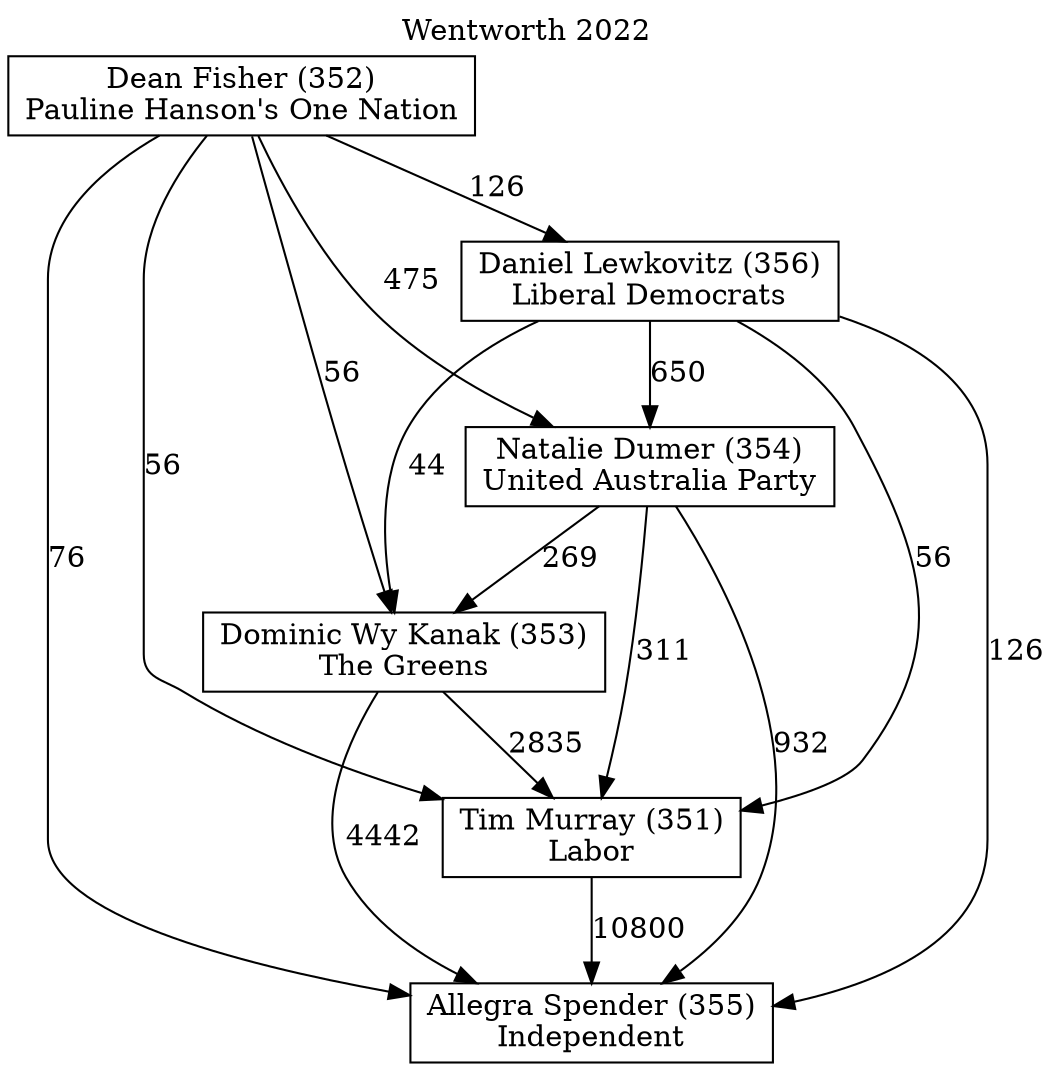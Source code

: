 // House preference flow
digraph "Allegra Spender (355)_Wentworth_2022" {
	graph [label="Wentworth 2022" labelloc=t mclimit=10]
	node [shape=box]
	"Allegra Spender (355)" [label="Allegra Spender (355)
Independent"]
	"Dean Fisher (352)" [label="Dean Fisher (352)
Pauline Hanson's One Nation"]
	"Tim Murray (351)" [label="Tim Murray (351)
Labor"]
	"Dominic Wy Kanak (353)" [label="Dominic Wy Kanak (353)
The Greens"]
	"Daniel Lewkovitz (356)" [label="Daniel Lewkovitz (356)
Liberal Democrats"]
	"Natalie Dumer (354)" [label="Natalie Dumer (354)
United Australia Party"]
	"Natalie Dumer (354)" -> "Dominic Wy Kanak (353)" [label=269]
	"Dean Fisher (352)" -> "Natalie Dumer (354)" [label=475]
	"Dominic Wy Kanak (353)" -> "Allegra Spender (355)" [label=4442]
	"Dominic Wy Kanak (353)" -> "Tim Murray (351)" [label=2835]
	"Natalie Dumer (354)" -> "Tim Murray (351)" [label=311]
	"Dean Fisher (352)" -> "Dominic Wy Kanak (353)" [label=56]
	"Dean Fisher (352)" -> "Daniel Lewkovitz (356)" [label=126]
	"Dean Fisher (352)" -> "Tim Murray (351)" [label=56]
	"Daniel Lewkovitz (356)" -> "Natalie Dumer (354)" [label=650]
	"Daniel Lewkovitz (356)" -> "Dominic Wy Kanak (353)" [label=44]
	"Daniel Lewkovitz (356)" -> "Allegra Spender (355)" [label=126]
	"Dean Fisher (352)" -> "Allegra Spender (355)" [label=76]
	"Daniel Lewkovitz (356)" -> "Tim Murray (351)" [label=56]
	"Tim Murray (351)" -> "Allegra Spender (355)" [label=10800]
	"Natalie Dumer (354)" -> "Allegra Spender (355)" [label=932]
}
